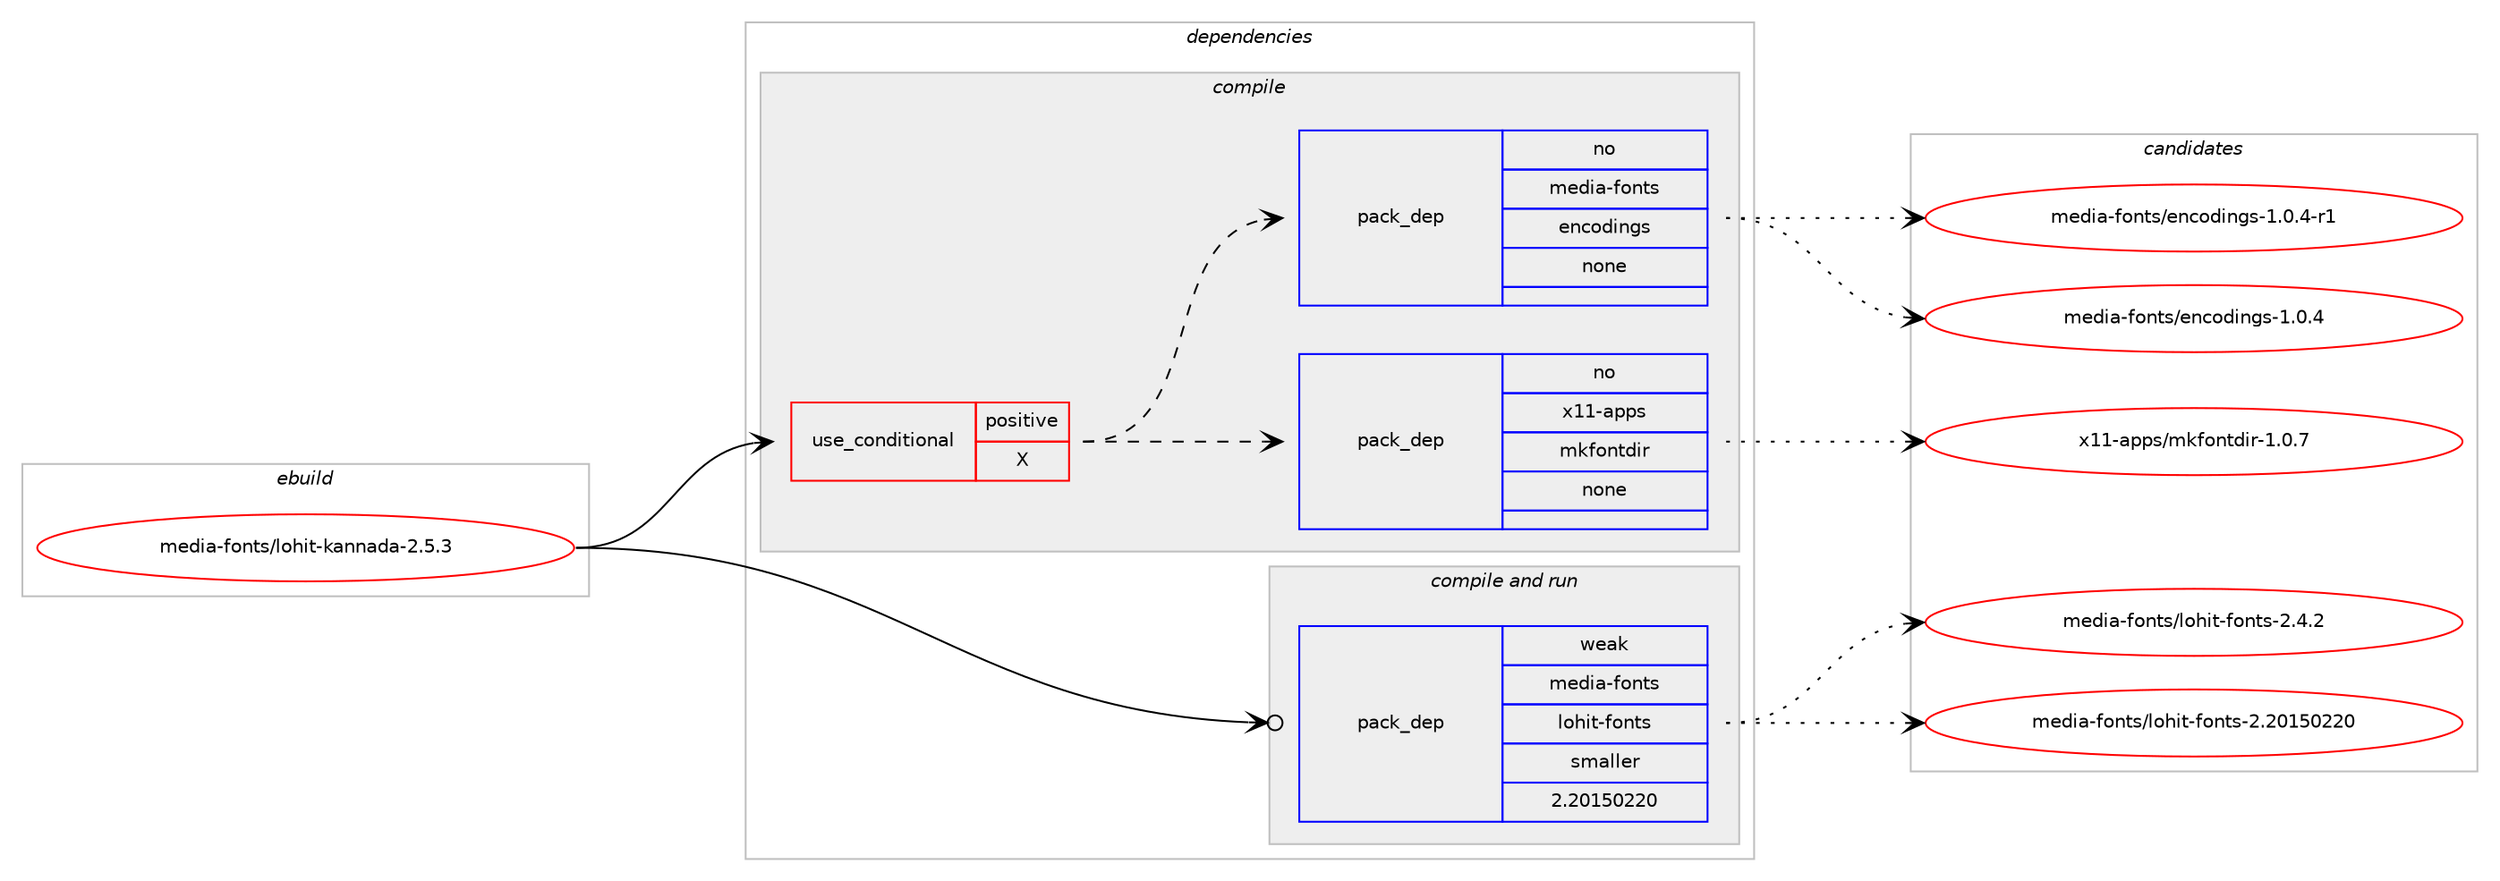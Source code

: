 digraph prolog {

# *************
# Graph options
# *************

newrank=true;
concentrate=true;
compound=true;
graph [rankdir=LR,fontname=Helvetica,fontsize=10,ranksep=1.5];#, ranksep=2.5, nodesep=0.2];
edge  [arrowhead=vee];
node  [fontname=Helvetica,fontsize=10];

# **********
# The ebuild
# **********

subgraph cluster_leftcol {
color=gray;
rank=same;
label=<<i>ebuild</i>>;
id [label="media-fonts/lohit-kannada-2.5.3", color=red, width=4, href="../media-fonts/lohit-kannada-2.5.3.svg"];
}

# ****************
# The dependencies
# ****************

subgraph cluster_midcol {
color=gray;
label=<<i>dependencies</i>>;
subgraph cluster_compile {
fillcolor="#eeeeee";
style=filled;
label=<<i>compile</i>>;
subgraph cond86694 {
dependency350136 [label=<<TABLE BORDER="0" CELLBORDER="1" CELLSPACING="0" CELLPADDING="4"><TR><TD ROWSPAN="3" CELLPADDING="10">use_conditional</TD></TR><TR><TD>positive</TD></TR><TR><TD>X</TD></TR></TABLE>>, shape=none, color=red];
subgraph pack258117 {
dependency350137 [label=<<TABLE BORDER="0" CELLBORDER="1" CELLSPACING="0" CELLPADDING="4" WIDTH="220"><TR><TD ROWSPAN="6" CELLPADDING="30">pack_dep</TD></TR><TR><TD WIDTH="110">no</TD></TR><TR><TD>x11-apps</TD></TR><TR><TD>mkfontdir</TD></TR><TR><TD>none</TD></TR><TR><TD></TD></TR></TABLE>>, shape=none, color=blue];
}
dependency350136:e -> dependency350137:w [weight=20,style="dashed",arrowhead="vee"];
subgraph pack258118 {
dependency350138 [label=<<TABLE BORDER="0" CELLBORDER="1" CELLSPACING="0" CELLPADDING="4" WIDTH="220"><TR><TD ROWSPAN="6" CELLPADDING="30">pack_dep</TD></TR><TR><TD WIDTH="110">no</TD></TR><TR><TD>media-fonts</TD></TR><TR><TD>encodings</TD></TR><TR><TD>none</TD></TR><TR><TD></TD></TR></TABLE>>, shape=none, color=blue];
}
dependency350136:e -> dependency350138:w [weight=20,style="dashed",arrowhead="vee"];
}
id:e -> dependency350136:w [weight=20,style="solid",arrowhead="vee"];
}
subgraph cluster_compileandrun {
fillcolor="#eeeeee";
style=filled;
label=<<i>compile and run</i>>;
subgraph pack258119 {
dependency350139 [label=<<TABLE BORDER="0" CELLBORDER="1" CELLSPACING="0" CELLPADDING="4" WIDTH="220"><TR><TD ROWSPAN="6" CELLPADDING="30">pack_dep</TD></TR><TR><TD WIDTH="110">weak</TD></TR><TR><TD>media-fonts</TD></TR><TR><TD>lohit-fonts</TD></TR><TR><TD>smaller</TD></TR><TR><TD>2.20150220</TD></TR></TABLE>>, shape=none, color=blue];
}
id:e -> dependency350139:w [weight=20,style="solid",arrowhead="odotvee"];
}
subgraph cluster_run {
fillcolor="#eeeeee";
style=filled;
label=<<i>run</i>>;
}
}

# **************
# The candidates
# **************

subgraph cluster_choices {
rank=same;
color=gray;
label=<<i>candidates</i>>;

subgraph choice258117 {
color=black;
nodesep=1;
choice1204949459711211211547109107102111110116100105114454946484655 [label="x11-apps/mkfontdir-1.0.7", color=red, width=4,href="../x11-apps/mkfontdir-1.0.7.svg"];
dependency350137:e -> choice1204949459711211211547109107102111110116100105114454946484655:w [style=dotted,weight="100"];
}
subgraph choice258118 {
color=black;
nodesep=1;
choice10910110010597451021111101161154710111099111100105110103115454946484652 [label="media-fonts/encodings-1.0.4", color=red, width=4,href="../media-fonts/encodings-1.0.4.svg"];
choice109101100105974510211111011611547101110991111001051101031154549464846524511449 [label="media-fonts/encodings-1.0.4-r1", color=red, width=4,href="../media-fonts/encodings-1.0.4-r1.svg"];
dependency350138:e -> choice10910110010597451021111101161154710111099111100105110103115454946484652:w [style=dotted,weight="100"];
dependency350138:e -> choice109101100105974510211111011611547101110991111001051101031154549464846524511449:w [style=dotted,weight="100"];
}
subgraph choice258119 {
color=black;
nodesep=1;
choice109101100105974510211111011611547108111104105116451021111101161154550465048495348505048 [label="media-fonts/lohit-fonts-2.20150220", color=red, width=4,href="../media-fonts/lohit-fonts-2.20150220.svg"];
choice10910110010597451021111101161154710811110410511645102111110116115455046524650 [label="media-fonts/lohit-fonts-2.4.2", color=red, width=4,href="../media-fonts/lohit-fonts-2.4.2.svg"];
dependency350139:e -> choice109101100105974510211111011611547108111104105116451021111101161154550465048495348505048:w [style=dotted,weight="100"];
dependency350139:e -> choice10910110010597451021111101161154710811110410511645102111110116115455046524650:w [style=dotted,weight="100"];
}
}

}
